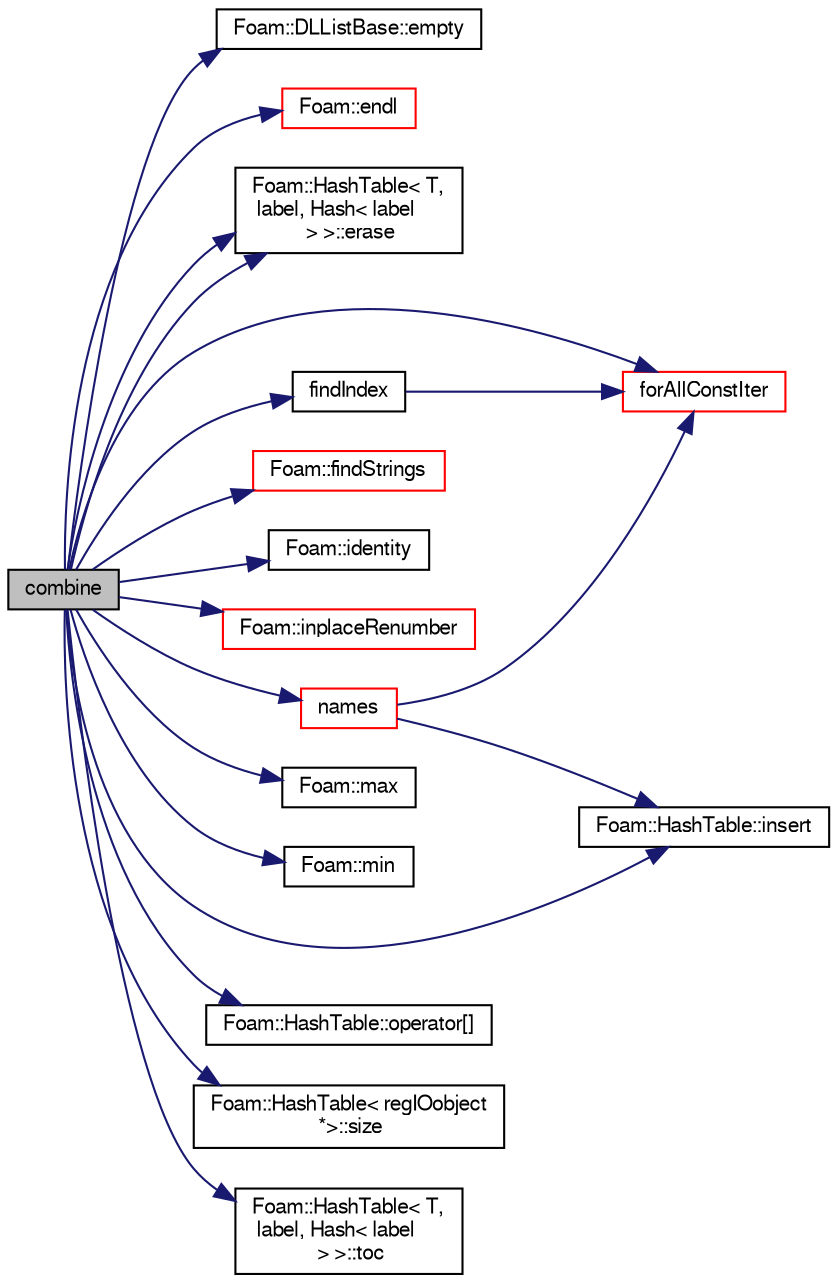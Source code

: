 digraph "combine"
{
  bgcolor="transparent";
  edge [fontname="FreeSans",fontsize="10",labelfontname="FreeSans",labelfontsize="10"];
  node [fontname="FreeSans",fontsize="10",shape=record];
  rankdir="LR";
  Node4167 [label="combine",height=0.2,width=0.4,color="black", fillcolor="grey75", style="filled", fontcolor="black"];
  Node4167 -> Node4168 [color="midnightblue",fontsize="10",style="solid",fontname="FreeSans"];
  Node4168 [label="Foam::DLListBase::empty",height=0.2,width=0.4,color="black",URL="$a25806.html#a644718bb2fb240de962dc3c9a1fdf0dc",tooltip="Return true if the list is empty. "];
  Node4167 -> Node4169 [color="midnightblue",fontsize="10",style="solid",fontname="FreeSans"];
  Node4169 [label="Foam::endl",height=0.2,width=0.4,color="red",URL="$a21124.html#a2db8fe02a0d3909e9351bb4275b23ce4",tooltip="Add newline and flush stream. "];
  Node4167 -> Node4171 [color="midnightblue",fontsize="10",style="solid",fontname="FreeSans"];
  Node4171 [label="Foam::HashTable\< T,\l label, Hash\< label\l \> \>::erase",height=0.2,width=0.4,color="black",URL="$a25702.html#a12d8ea138d4886b42bc135cd082652c7",tooltip="Erase a hashedEntry specified by given iterator. "];
  Node4167 -> Node4171 [color="midnightblue",fontsize="10",style="solid",fontname="FreeSans"];
  Node4167 -> Node4172 [color="midnightblue",fontsize="10",style="solid",fontname="FreeSans"];
  Node4172 [label="findIndex",height=0.2,width=0.4,color="black",URL="$a21342.html#a2b862826c1fbd43e2bf4cbfec9441616",tooltip="Return index corresponding to name. "];
  Node4172 -> Node4173 [color="midnightblue",fontsize="10",style="solid",fontname="FreeSans"];
  Node4173 [label="forAllConstIter",height=0.2,width=0.4,color="red",URL="$a38141.html#ae21e2836509b0fa7f7cedf6493b11b09"];
  Node4167 -> Node4473 [color="midnightblue",fontsize="10",style="solid",fontname="FreeSans"];
  Node4473 [label="Foam::findStrings",height=0.2,width=0.4,color="red",URL="$a21124.html#a24d78dbd0055269ca2a05f27a1edebff",tooltip="Return true if string matches one of the regular expressions. "];
  Node4167 -> Node4173 [color="midnightblue",fontsize="10",style="solid",fontname="FreeSans"];
  Node4167 -> Node4478 [color="midnightblue",fontsize="10",style="solid",fontname="FreeSans"];
  Node4478 [label="Foam::identity",height=0.2,width=0.4,color="black",URL="$a21124.html#a36af96cb841435845fffb4fe69208490",tooltip="Create identity map (map[i] == i) of given length. "];
  Node4167 -> Node4479 [color="midnightblue",fontsize="10",style="solid",fontname="FreeSans"];
  Node4479 [label="Foam::inplaceRenumber",height=0.2,width=0.4,color="red",URL="$a21124.html#a9b337312524f331043d60cc58a96a5e1",tooltip="Inplace renumber the values of a list. "];
  Node4167 -> Node4358 [color="midnightblue",fontsize="10",style="solid",fontname="FreeSans"];
  Node4358 [label="Foam::HashTable::insert",height=0.2,width=0.4,color="black",URL="$a25702.html#a5eee1e0e199ad59b9cb3916cd42156e0",tooltip="Insert a new hashedEntry. "];
  Node4167 -> Node4380 [color="midnightblue",fontsize="10",style="solid",fontname="FreeSans"];
  Node4380 [label="Foam::max",height=0.2,width=0.4,color="black",URL="$a21124.html#ac993e906cf2774ae77e666bc24e81733"];
  Node4167 -> Node4381 [color="midnightblue",fontsize="10",style="solid",fontname="FreeSans"];
  Node4381 [label="Foam::min",height=0.2,width=0.4,color="black",URL="$a21124.html#a253e112ad2d56d96230ff39ea7f442dc"];
  Node4167 -> Node4485 [color="midnightblue",fontsize="10",style="solid",fontname="FreeSans"];
  Node4485 [label="names",height=0.2,width=0.4,color="red",URL="$a21342.html#abccec48874fd60f9dda045455a13d6fb",tooltip="Return a Map of (id => name) "];
  Node4485 -> Node4173 [color="midnightblue",fontsize="10",style="solid",fontname="FreeSans"];
  Node4485 -> Node4358 [color="midnightblue",fontsize="10",style="solid",fontname="FreeSans"];
  Node4167 -> Node4486 [color="midnightblue",fontsize="10",style="solid",fontname="FreeSans"];
  Node4486 [label="Foam::HashTable::operator[]",height=0.2,width=0.4,color="black",URL="$a25702.html#a0f391005bd88b6a50dd7eb25e2aa15a1",tooltip="Find and return a hashedEntry. "];
  Node4167 -> Node4421 [color="midnightblue",fontsize="10",style="solid",fontname="FreeSans"];
  Node4421 [label="Foam::HashTable\< regIOobject\l *\>::size",height=0.2,width=0.4,color="black",URL="$a25702.html#a47b3bf30da1eb3ab8076b5fbe00e0494",tooltip="Return number of elements in table. "];
  Node4167 -> Node4487 [color="midnightblue",fontsize="10",style="solid",fontname="FreeSans"];
  Node4487 [label="Foam::HashTable\< T,\l label, Hash\< label\l \> \>::toc",height=0.2,width=0.4,color="black",URL="$a25702.html#a1717015c0033bc9eed654353eed0461b",tooltip="Return the table of contents. "];
}
